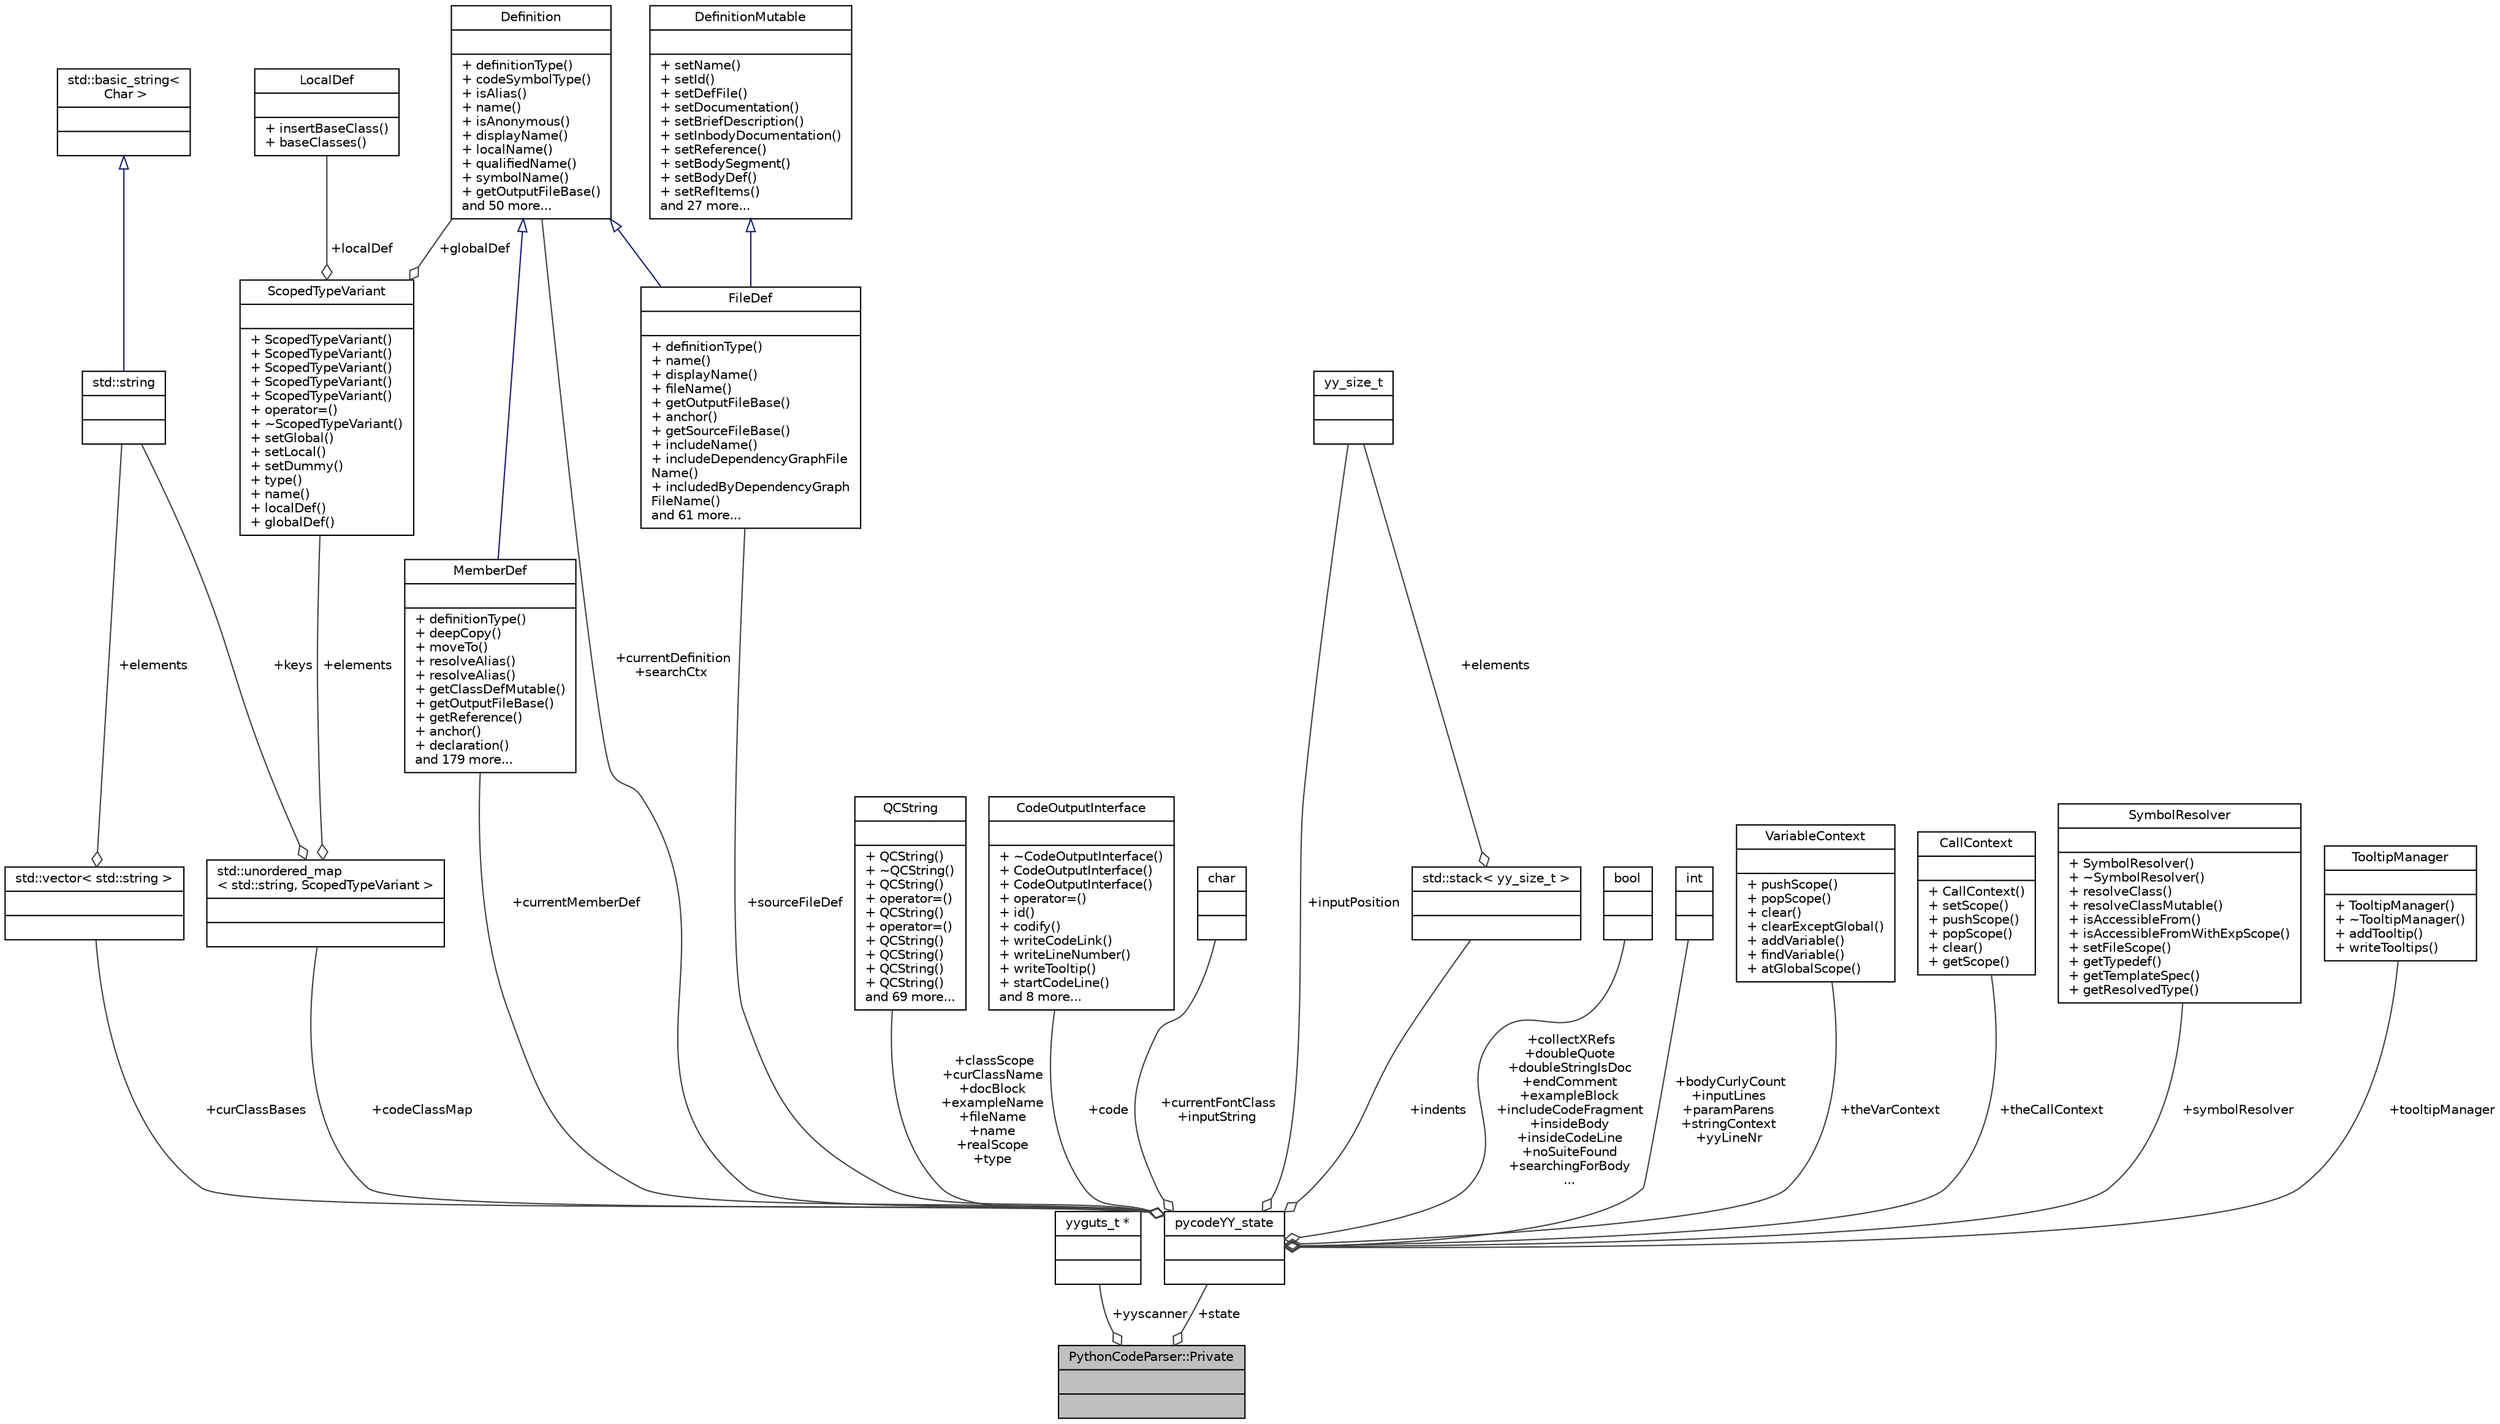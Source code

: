 digraph "PythonCodeParser::Private"
{
 // LATEX_PDF_SIZE
  edge [fontname="Helvetica",fontsize="10",labelfontname="Helvetica",labelfontsize="10"];
  node [fontname="Helvetica",fontsize="10",shape=record];
  Node1 [label="{PythonCodeParser::Private\n||}",height=0.2,width=0.4,color="black", fillcolor="grey75", style="filled", fontcolor="black",tooltip=" "];
  Node2 -> Node1 [color="grey25",fontsize="10",style="solid",label=" +yyscanner" ,arrowhead="odiamond",fontname="Helvetica"];
  Node2 [label="{yyguts_t *\n||}",height=0.2,width=0.4,color="black", fillcolor="white", style="filled",tooltip=" "];
  Node3 -> Node1 [color="grey25",fontsize="10",style="solid",label=" +state" ,arrowhead="odiamond",fontname="Helvetica"];
  Node3 [label="{pycodeYY_state\n||}",height=0.2,width=0.4,color="black", fillcolor="white", style="filled",URL="$structpycodeYY__state.html",tooltip=" "];
  Node4 -> Node3 [color="grey25",fontsize="10",style="solid",label=" +codeClassMap" ,arrowhead="odiamond",fontname="Helvetica"];
  Node4 [label="{std::unordered_map\l\< std::string, ScopedTypeVariant \>\n||}",height=0.2,width=0.4,color="black", fillcolor="white", style="filled",tooltip=" "];
  Node5 -> Node4 [color="grey25",fontsize="10",style="solid",label=" +keys" ,arrowhead="odiamond",fontname="Helvetica"];
  Node5 [label="{std::string\n||}",height=0.2,width=0.4,color="black", fillcolor="white", style="filled",tooltip=" "];
  Node6 -> Node5 [dir="back",color="midnightblue",fontsize="10",style="solid",arrowtail="onormal",fontname="Helvetica"];
  Node6 [label="{std::basic_string\<\l Char \>\n||}",height=0.2,width=0.4,color="black", fillcolor="white", style="filled",tooltip=" "];
  Node7 -> Node4 [color="grey25",fontsize="10",style="solid",label=" +elements" ,arrowhead="odiamond",fontname="Helvetica"];
  Node7 [label="{ScopedTypeVariant\n||+ ScopedTypeVariant()\l+ ScopedTypeVariant()\l+ ScopedTypeVariant()\l+ ScopedTypeVariant()\l+ ScopedTypeVariant()\l+ operator=()\l+ ~ScopedTypeVariant()\l+ setGlobal()\l+ setLocal()\l+ setDummy()\l+ type()\l+ name()\l+ localDef()\l+ globalDef()\l}",height=0.2,width=0.4,color="black", fillcolor="white", style="filled",URL="$classScopedTypeVariant.html",tooltip=" "];
  Node8 -> Node7 [color="grey25",fontsize="10",style="solid",label=" +globalDef" ,arrowhead="odiamond",fontname="Helvetica"];
  Node8 [label="{Definition\n||+ definitionType()\l+ codeSymbolType()\l+ isAlias()\l+ name()\l+ isAnonymous()\l+ displayName()\l+ localName()\l+ qualifiedName()\l+ symbolName()\l+ getOutputFileBase()\land 50 more...\l}",height=0.2,width=0.4,color="black", fillcolor="white", style="filled",URL="$classDefinition.html",tooltip=" "];
  Node9 -> Node7 [color="grey25",fontsize="10",style="solid",label=" +localDef" ,arrowhead="odiamond",fontname="Helvetica"];
  Node9 [label="{LocalDef\n||+ insertBaseClass()\l+ baseClasses()\l}",height=0.2,width=0.4,color="black", fillcolor="white", style="filled",URL="$classLocalDef.html",tooltip=" "];
  Node10 -> Node3 [color="grey25",fontsize="10",style="solid",label=" +classScope\n+curClassName\n+docBlock\n+exampleName\n+fileName\n+name\n+realScope\n+type" ,arrowhead="odiamond",fontname="Helvetica"];
  Node10 [label="{QCString\n||+ QCString()\l+ ~QCString()\l+ QCString()\l+ operator=()\l+ QCString()\l+ operator=()\l+ QCString()\l+ QCString()\l+ QCString()\l+ QCString()\land 69 more...\l}",height=0.2,width=0.4,color="black", fillcolor="white", style="filled",URL="$classQCString.html",tooltip=" "];
  Node11 -> Node3 [color="grey25",fontsize="10",style="solid",label=" +curClassBases" ,arrowhead="odiamond",fontname="Helvetica"];
  Node11 [label="{std::vector\< std::string \>\n||}",height=0.2,width=0.4,color="black", fillcolor="white", style="filled",tooltip=" "];
  Node5 -> Node11 [color="grey25",fontsize="10",style="solid",label=" +elements" ,arrowhead="odiamond",fontname="Helvetica"];
  Node12 -> Node3 [color="grey25",fontsize="10",style="solid",label=" +code" ,arrowhead="odiamond",fontname="Helvetica"];
  Node12 [label="{CodeOutputInterface\n||+ ~CodeOutputInterface()\l+ CodeOutputInterface()\l+ CodeOutputInterface()\l+ operator=()\l+ id()\l+ codify()\l+ writeCodeLink()\l+ writeLineNumber()\l+ writeTooltip()\l+ startCodeLine()\land 8 more...\l}",height=0.2,width=0.4,color="black", fillcolor="white", style="filled",URL="$classCodeOutputInterface.html",tooltip=" "];
  Node13 -> Node3 [color="grey25",fontsize="10",style="solid",label=" +currentFontClass\n+inputString" ,arrowhead="odiamond",fontname="Helvetica"];
  Node13 [label="{char\n||}",height=0.2,width=0.4,color="black", fillcolor="white", style="filled",tooltip=" "];
  Node14 -> Node3 [color="grey25",fontsize="10",style="solid",label=" +inputPosition" ,arrowhead="odiamond",fontname="Helvetica"];
  Node14 [label="{yy_size_t\n||}",height=0.2,width=0.4,color="black", fillcolor="white", style="filled",tooltip=" "];
  Node15 -> Node3 [color="grey25",fontsize="10",style="solid",label=" +collectXRefs\n+doubleQuote\n+doubleStringIsDoc\n+endComment\n+exampleBlock\n+includeCodeFragment\n+insideBody\n+insideCodeLine\n+noSuiteFound\n+searchingForBody\n..." ,arrowhead="odiamond",fontname="Helvetica"];
  Node15 [label="{bool\n||}",height=0.2,width=0.4,color="black", fillcolor="white", style="filled",tooltip=" "];
  Node8 -> Node3 [color="grey25",fontsize="10",style="solid",label=" +currentDefinition\n+searchCtx" ,arrowhead="odiamond",fontname="Helvetica"];
  Node16 -> Node3 [color="grey25",fontsize="10",style="solid",label=" +bodyCurlyCount\n+inputLines\n+paramParens\n+stringContext\n+yyLineNr" ,arrowhead="odiamond",fontname="Helvetica"];
  Node16 [label="{int\n||}",height=0.2,width=0.4,color="black", fillcolor="white", style="filled",URL="$classint.html",tooltip=" "];
  Node17 -> Node3 [color="grey25",fontsize="10",style="solid",label=" +sourceFileDef" ,arrowhead="odiamond",fontname="Helvetica"];
  Node17 [label="{FileDef\n||+ definitionType()\l+ name()\l+ displayName()\l+ fileName()\l+ getOutputFileBase()\l+ anchor()\l+ getSourceFileBase()\l+ includeName()\l+ includeDependencyGraphFile\lName()\l+ includedByDependencyGraph\lFileName()\land 61 more...\l}",height=0.2,width=0.4,color="black", fillcolor="white", style="filled",URL="$classFileDef.html",tooltip=" "];
  Node18 -> Node17 [dir="back",color="midnightblue",fontsize="10",style="solid",arrowtail="onormal",fontname="Helvetica"];
  Node18 [label="{DefinitionMutable\n||+ setName()\l+ setId()\l+ setDefFile()\l+ setDocumentation()\l+ setBriefDescription()\l+ setInbodyDocumentation()\l+ setReference()\l+ setBodySegment()\l+ setBodyDef()\l+ setRefItems()\land 27 more...\l}",height=0.2,width=0.4,color="black", fillcolor="white", style="filled",URL="$classDefinitionMutable.html",tooltip=" "];
  Node8 -> Node17 [dir="back",color="midnightblue",fontsize="10",style="solid",arrowtail="onormal",fontname="Helvetica"];
  Node19 -> Node3 [color="grey25",fontsize="10",style="solid",label=" +currentMemberDef" ,arrowhead="odiamond",fontname="Helvetica"];
  Node19 [label="{MemberDef\n||+ definitionType()\l+ deepCopy()\l+ moveTo()\l+ resolveAlias()\l+ resolveAlias()\l+ getClassDefMutable()\l+ getOutputFileBase()\l+ getReference()\l+ anchor()\l+ declaration()\land 179 more...\l}",height=0.2,width=0.4,color="black", fillcolor="white", style="filled",URL="$classMemberDef.html",tooltip=" "];
  Node8 -> Node19 [dir="back",color="midnightblue",fontsize="10",style="solid",arrowtail="onormal",fontname="Helvetica"];
  Node20 -> Node3 [color="grey25",fontsize="10",style="solid",label=" +indents" ,arrowhead="odiamond",fontname="Helvetica"];
  Node20 [label="{std::stack\< yy_size_t \>\n||}",height=0.2,width=0.4,color="black", fillcolor="white", style="filled",tooltip=" "];
  Node14 -> Node20 [color="grey25",fontsize="10",style="solid",label=" +elements" ,arrowhead="odiamond",fontname="Helvetica"];
  Node21 -> Node3 [color="grey25",fontsize="10",style="solid",label=" +theVarContext" ,arrowhead="odiamond",fontname="Helvetica"];
  Node21 [label="{VariableContext\n||+ pushScope()\l+ popScope()\l+ clear()\l+ clearExceptGlobal()\l+ addVariable()\l+ findVariable()\l+ atGlobalScope()\l}",height=0.2,width=0.4,color="black", fillcolor="white", style="filled",URL="$classVariableContext.html",tooltip=" "];
  Node22 -> Node3 [color="grey25",fontsize="10",style="solid",label=" +theCallContext" ,arrowhead="odiamond",fontname="Helvetica"];
  Node22 [label="{CallContext\n||+ CallContext()\l+ setScope()\l+ pushScope()\l+ popScope()\l+ clear()\l+ getScope()\l}",height=0.2,width=0.4,color="black", fillcolor="white", style="filled",URL="$classCallContext.html",tooltip=" "];
  Node23 -> Node3 [color="grey25",fontsize="10",style="solid",label=" +symbolResolver" ,arrowhead="odiamond",fontname="Helvetica"];
  Node23 [label="{SymbolResolver\n||+ SymbolResolver()\l+ ~SymbolResolver()\l+ resolveClass()\l+ resolveClassMutable()\l+ isAccessibleFrom()\l+ isAccessibleFromWithExpScope()\l+ setFileScope()\l+ getTypedef()\l+ getTemplateSpec()\l+ getResolvedType()\l}",height=0.2,width=0.4,color="black", fillcolor="white", style="filled",URL="$classSymbolResolver.html",tooltip=" "];
  Node24 -> Node3 [color="grey25",fontsize="10",style="solid",label=" +tooltipManager" ,arrowhead="odiamond",fontname="Helvetica"];
  Node24 [label="{TooltipManager\n||+ TooltipManager()\l+ ~TooltipManager()\l+ addTooltip()\l+ writeTooltips()\l}",height=0.2,width=0.4,color="black", fillcolor="white", style="filled",URL="$classTooltipManager.html",tooltip="Class that manages the tooltips for a source file."];
}
